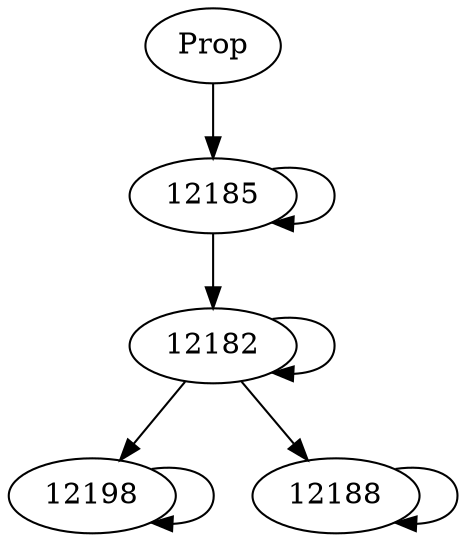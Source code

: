 // Induction Graph of ./tests/texaspimainp01
digraph{
  Prop -> 12185
  12185 -> 12182
  12185 -> 12185
  12182 -> 12182
  12182 -> 12198
  12182 -> 12188
  12198 -> 12198
  12188 -> 12188
}